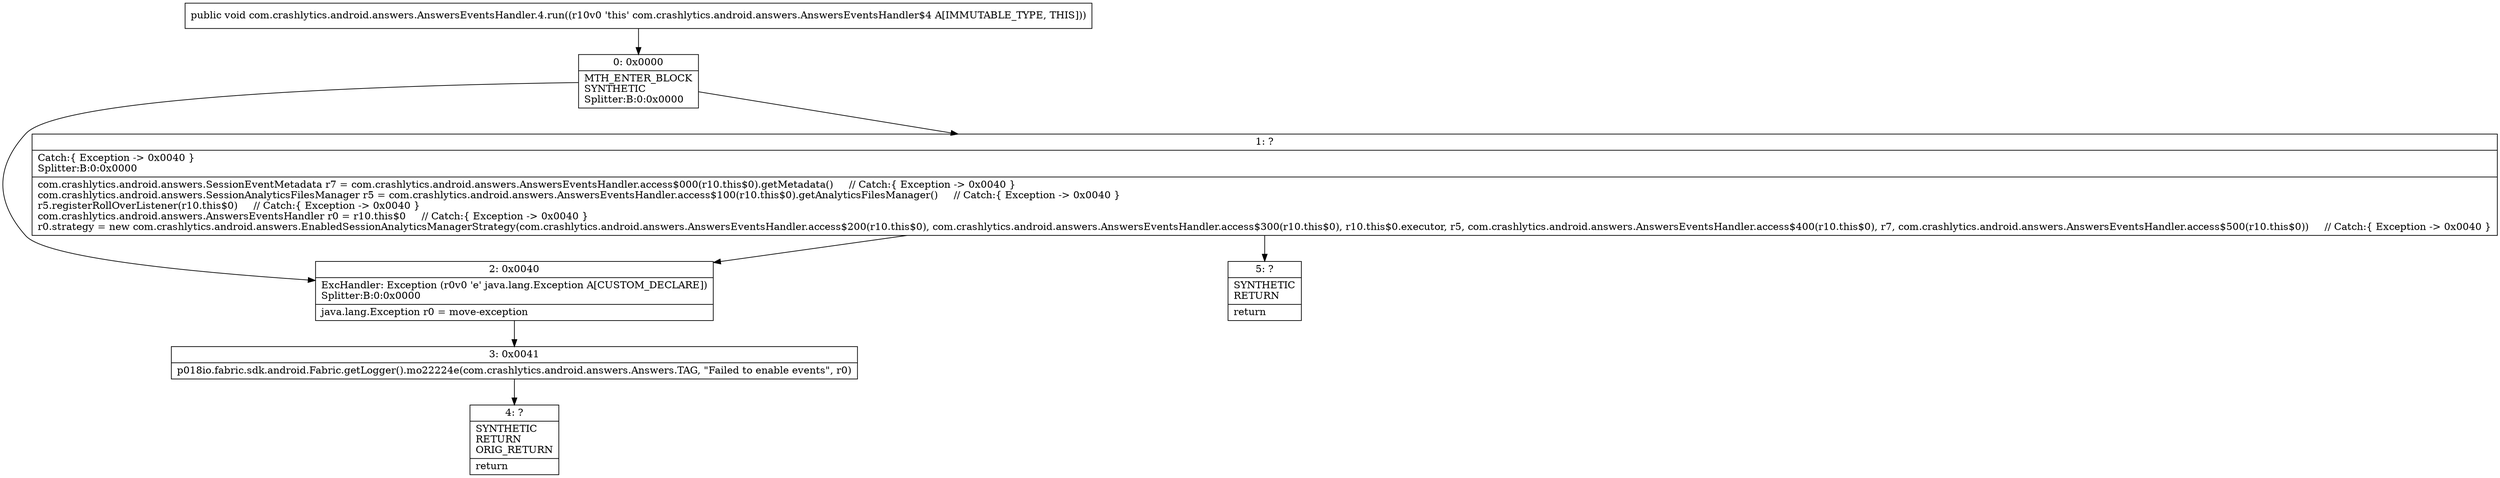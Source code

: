 digraph "CFG forcom.crashlytics.android.answers.AnswersEventsHandler.4.run()V" {
Node_0 [shape=record,label="{0\:\ 0x0000|MTH_ENTER_BLOCK\lSYNTHETIC\lSplitter:B:0:0x0000\l}"];
Node_1 [shape=record,label="{1\:\ ?|Catch:\{ Exception \-\> 0x0040 \}\lSplitter:B:0:0x0000\l|com.crashlytics.android.answers.SessionEventMetadata r7 = com.crashlytics.android.answers.AnswersEventsHandler.access$000(r10.this$0).getMetadata()     \/\/ Catch:\{ Exception \-\> 0x0040 \}\lcom.crashlytics.android.answers.SessionAnalyticsFilesManager r5 = com.crashlytics.android.answers.AnswersEventsHandler.access$100(r10.this$0).getAnalyticsFilesManager()     \/\/ Catch:\{ Exception \-\> 0x0040 \}\lr5.registerRollOverListener(r10.this$0)     \/\/ Catch:\{ Exception \-\> 0x0040 \}\lcom.crashlytics.android.answers.AnswersEventsHandler r0 = r10.this$0     \/\/ Catch:\{ Exception \-\> 0x0040 \}\lr0.strategy = new com.crashlytics.android.answers.EnabledSessionAnalyticsManagerStrategy(com.crashlytics.android.answers.AnswersEventsHandler.access$200(r10.this$0), com.crashlytics.android.answers.AnswersEventsHandler.access$300(r10.this$0), r10.this$0.executor, r5, com.crashlytics.android.answers.AnswersEventsHandler.access$400(r10.this$0), r7, com.crashlytics.android.answers.AnswersEventsHandler.access$500(r10.this$0))     \/\/ Catch:\{ Exception \-\> 0x0040 \}\l}"];
Node_2 [shape=record,label="{2\:\ 0x0040|ExcHandler: Exception (r0v0 'e' java.lang.Exception A[CUSTOM_DECLARE])\lSplitter:B:0:0x0000\l|java.lang.Exception r0 = move\-exception\l}"];
Node_3 [shape=record,label="{3\:\ 0x0041|p018io.fabric.sdk.android.Fabric.getLogger().mo22224e(com.crashlytics.android.answers.Answers.TAG, \"Failed to enable events\", r0)\l}"];
Node_4 [shape=record,label="{4\:\ ?|SYNTHETIC\lRETURN\lORIG_RETURN\l|return\l}"];
Node_5 [shape=record,label="{5\:\ ?|SYNTHETIC\lRETURN\l|return\l}"];
MethodNode[shape=record,label="{public void com.crashlytics.android.answers.AnswersEventsHandler.4.run((r10v0 'this' com.crashlytics.android.answers.AnswersEventsHandler$4 A[IMMUTABLE_TYPE, THIS])) }"];
MethodNode -> Node_0;
Node_0 -> Node_1;
Node_0 -> Node_2;
Node_1 -> Node_2;
Node_1 -> Node_5;
Node_2 -> Node_3;
Node_3 -> Node_4;
}

